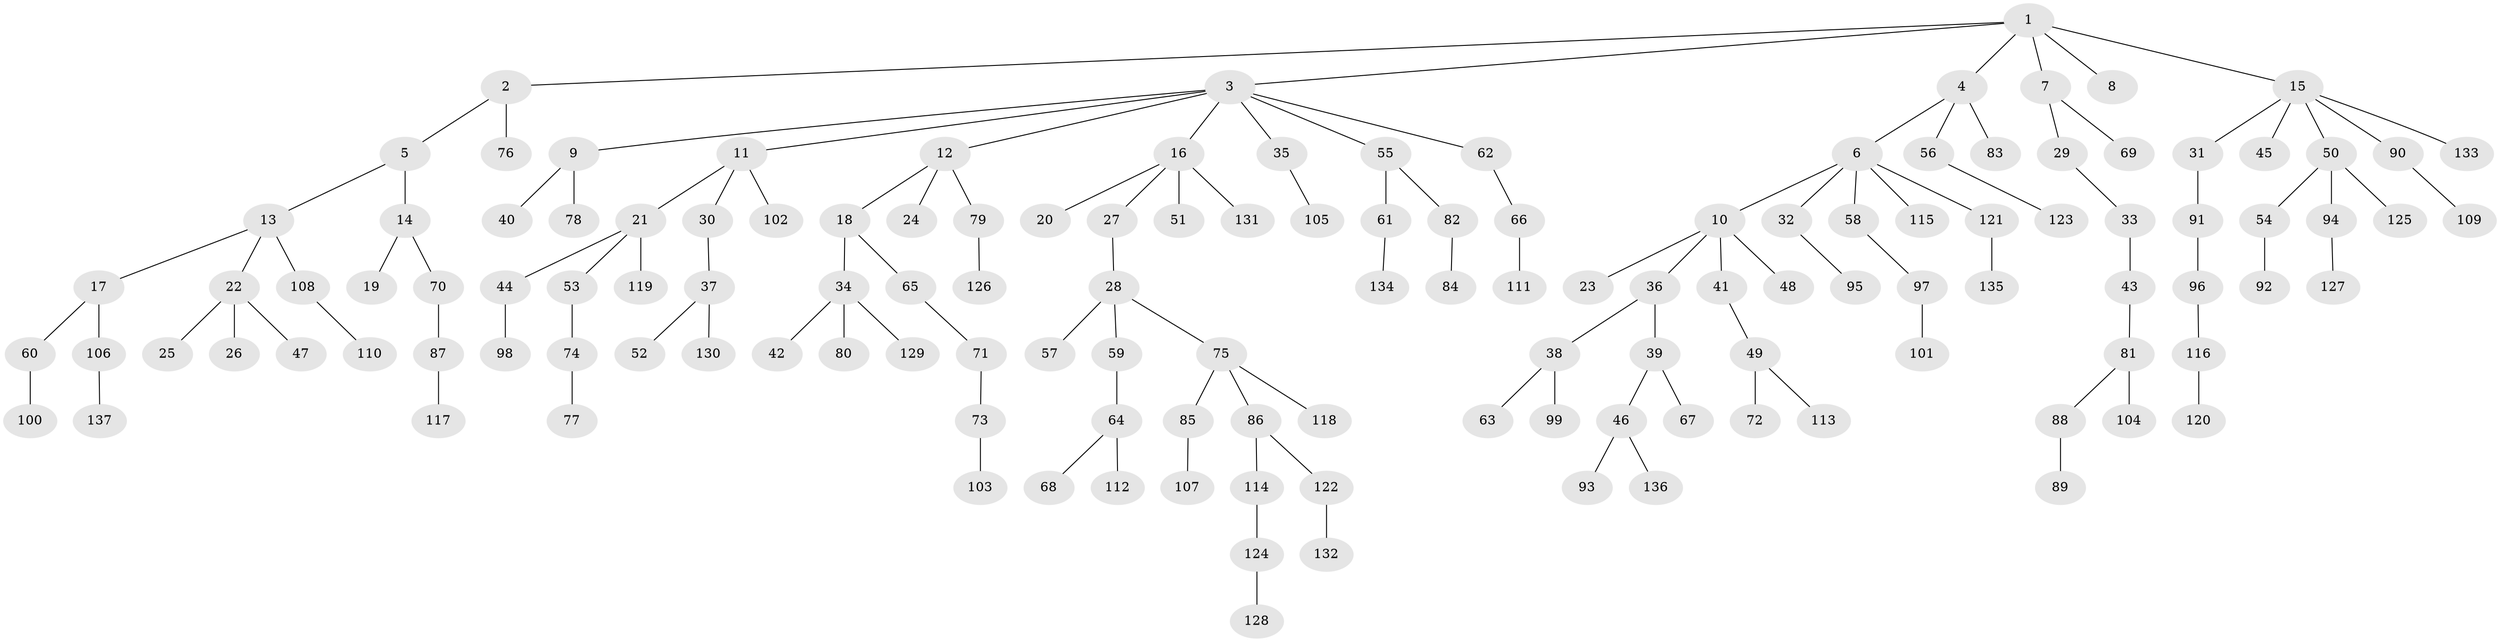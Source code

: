// Generated by graph-tools (version 1.1) at 2025/54/03/09/25 04:54:01]
// undirected, 137 vertices, 136 edges
graph export_dot {
graph [start="1"]
  node [color=gray90,style=filled];
  1;
  2;
  3;
  4;
  5;
  6;
  7;
  8;
  9;
  10;
  11;
  12;
  13;
  14;
  15;
  16;
  17;
  18;
  19;
  20;
  21;
  22;
  23;
  24;
  25;
  26;
  27;
  28;
  29;
  30;
  31;
  32;
  33;
  34;
  35;
  36;
  37;
  38;
  39;
  40;
  41;
  42;
  43;
  44;
  45;
  46;
  47;
  48;
  49;
  50;
  51;
  52;
  53;
  54;
  55;
  56;
  57;
  58;
  59;
  60;
  61;
  62;
  63;
  64;
  65;
  66;
  67;
  68;
  69;
  70;
  71;
  72;
  73;
  74;
  75;
  76;
  77;
  78;
  79;
  80;
  81;
  82;
  83;
  84;
  85;
  86;
  87;
  88;
  89;
  90;
  91;
  92;
  93;
  94;
  95;
  96;
  97;
  98;
  99;
  100;
  101;
  102;
  103;
  104;
  105;
  106;
  107;
  108;
  109;
  110;
  111;
  112;
  113;
  114;
  115;
  116;
  117;
  118;
  119;
  120;
  121;
  122;
  123;
  124;
  125;
  126;
  127;
  128;
  129;
  130;
  131;
  132;
  133;
  134;
  135;
  136;
  137;
  1 -- 2;
  1 -- 3;
  1 -- 4;
  1 -- 7;
  1 -- 8;
  1 -- 15;
  2 -- 5;
  2 -- 76;
  3 -- 9;
  3 -- 11;
  3 -- 12;
  3 -- 16;
  3 -- 35;
  3 -- 55;
  3 -- 62;
  4 -- 6;
  4 -- 56;
  4 -- 83;
  5 -- 13;
  5 -- 14;
  6 -- 10;
  6 -- 32;
  6 -- 58;
  6 -- 115;
  6 -- 121;
  7 -- 29;
  7 -- 69;
  9 -- 40;
  9 -- 78;
  10 -- 23;
  10 -- 36;
  10 -- 41;
  10 -- 48;
  11 -- 21;
  11 -- 30;
  11 -- 102;
  12 -- 18;
  12 -- 24;
  12 -- 79;
  13 -- 17;
  13 -- 22;
  13 -- 108;
  14 -- 19;
  14 -- 70;
  15 -- 31;
  15 -- 45;
  15 -- 50;
  15 -- 90;
  15 -- 133;
  16 -- 20;
  16 -- 27;
  16 -- 51;
  16 -- 131;
  17 -- 60;
  17 -- 106;
  18 -- 34;
  18 -- 65;
  21 -- 44;
  21 -- 53;
  21 -- 119;
  22 -- 25;
  22 -- 26;
  22 -- 47;
  27 -- 28;
  28 -- 57;
  28 -- 59;
  28 -- 75;
  29 -- 33;
  30 -- 37;
  31 -- 91;
  32 -- 95;
  33 -- 43;
  34 -- 42;
  34 -- 80;
  34 -- 129;
  35 -- 105;
  36 -- 38;
  36 -- 39;
  37 -- 52;
  37 -- 130;
  38 -- 63;
  38 -- 99;
  39 -- 46;
  39 -- 67;
  41 -- 49;
  43 -- 81;
  44 -- 98;
  46 -- 93;
  46 -- 136;
  49 -- 72;
  49 -- 113;
  50 -- 54;
  50 -- 94;
  50 -- 125;
  53 -- 74;
  54 -- 92;
  55 -- 61;
  55 -- 82;
  56 -- 123;
  58 -- 97;
  59 -- 64;
  60 -- 100;
  61 -- 134;
  62 -- 66;
  64 -- 68;
  64 -- 112;
  65 -- 71;
  66 -- 111;
  70 -- 87;
  71 -- 73;
  73 -- 103;
  74 -- 77;
  75 -- 85;
  75 -- 86;
  75 -- 118;
  79 -- 126;
  81 -- 88;
  81 -- 104;
  82 -- 84;
  85 -- 107;
  86 -- 114;
  86 -- 122;
  87 -- 117;
  88 -- 89;
  90 -- 109;
  91 -- 96;
  94 -- 127;
  96 -- 116;
  97 -- 101;
  106 -- 137;
  108 -- 110;
  114 -- 124;
  116 -- 120;
  121 -- 135;
  122 -- 132;
  124 -- 128;
}
